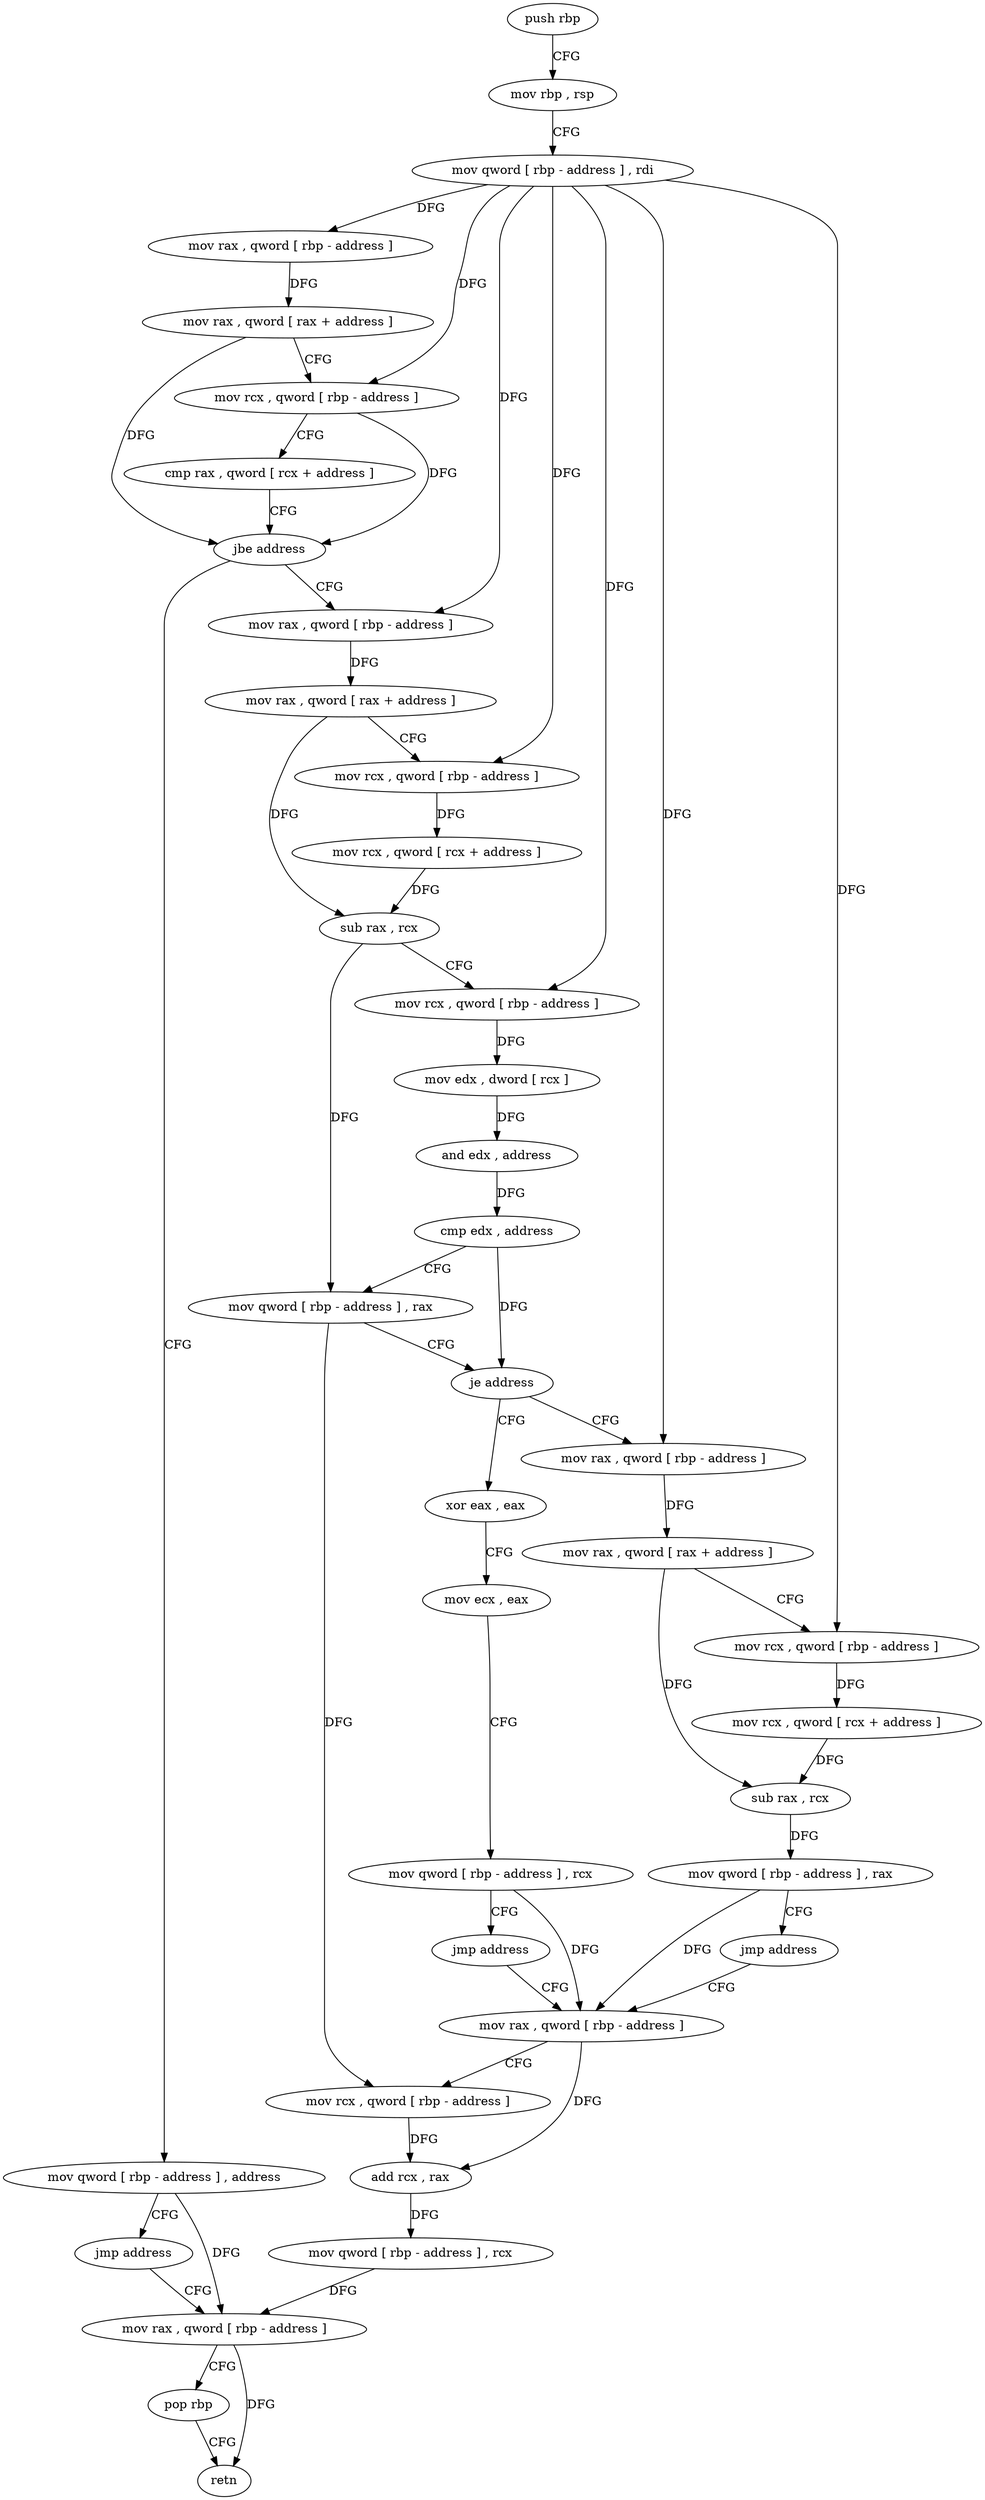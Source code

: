 digraph "func" {
"4258544" [label = "push rbp" ]
"4258545" [label = "mov rbp , rsp" ]
"4258548" [label = "mov qword [ rbp - address ] , rdi" ]
"4258552" [label = "mov rax , qword [ rbp - address ]" ]
"4258556" [label = "mov rax , qword [ rax + address ]" ]
"4258560" [label = "mov rcx , qword [ rbp - address ]" ]
"4258564" [label = "cmp rax , qword [ rcx + address ]" ]
"4258568" [label = "jbe address" ]
"4258587" [label = "mov rax , qword [ rbp - address ]" ]
"4258574" [label = "mov qword [ rbp - address ] , address" ]
"4258591" [label = "mov rax , qword [ rax + address ]" ]
"4258595" [label = "mov rcx , qword [ rbp - address ]" ]
"4258599" [label = "mov rcx , qword [ rcx + address ]" ]
"4258603" [label = "sub rax , rcx" ]
"4258606" [label = "mov rcx , qword [ rbp - address ]" ]
"4258610" [label = "mov edx , dword [ rcx ]" ]
"4258612" [label = "and edx , address" ]
"4258618" [label = "cmp edx , address" ]
"4258621" [label = "mov qword [ rbp - address ] , rax" ]
"4258625" [label = "je address" ]
"4258659" [label = "xor eax , eax" ]
"4258631" [label = "mov rax , qword [ rbp - address ]" ]
"4258582" [label = "jmp address" ]
"4258687" [label = "mov rax , qword [ rbp - address ]" ]
"4258661" [label = "mov ecx , eax" ]
"4258663" [label = "mov qword [ rbp - address ] , rcx" ]
"4258667" [label = "jmp address" ]
"4258672" [label = "mov rax , qword [ rbp - address ]" ]
"4258635" [label = "mov rax , qword [ rax + address ]" ]
"4258639" [label = "mov rcx , qword [ rbp - address ]" ]
"4258643" [label = "mov rcx , qword [ rcx + address ]" ]
"4258647" [label = "sub rax , rcx" ]
"4258650" [label = "mov qword [ rbp - address ] , rax" ]
"4258654" [label = "jmp address" ]
"4258691" [label = "pop rbp" ]
"4258692" [label = "retn" ]
"4258676" [label = "mov rcx , qword [ rbp - address ]" ]
"4258680" [label = "add rcx , rax" ]
"4258683" [label = "mov qword [ rbp - address ] , rcx" ]
"4258544" -> "4258545" [ label = "CFG" ]
"4258545" -> "4258548" [ label = "CFG" ]
"4258548" -> "4258552" [ label = "DFG" ]
"4258548" -> "4258560" [ label = "DFG" ]
"4258548" -> "4258587" [ label = "DFG" ]
"4258548" -> "4258595" [ label = "DFG" ]
"4258548" -> "4258606" [ label = "DFG" ]
"4258548" -> "4258631" [ label = "DFG" ]
"4258548" -> "4258639" [ label = "DFG" ]
"4258552" -> "4258556" [ label = "DFG" ]
"4258556" -> "4258560" [ label = "CFG" ]
"4258556" -> "4258568" [ label = "DFG" ]
"4258560" -> "4258564" [ label = "CFG" ]
"4258560" -> "4258568" [ label = "DFG" ]
"4258564" -> "4258568" [ label = "CFG" ]
"4258568" -> "4258587" [ label = "CFG" ]
"4258568" -> "4258574" [ label = "CFG" ]
"4258587" -> "4258591" [ label = "DFG" ]
"4258574" -> "4258582" [ label = "CFG" ]
"4258574" -> "4258687" [ label = "DFG" ]
"4258591" -> "4258595" [ label = "CFG" ]
"4258591" -> "4258603" [ label = "DFG" ]
"4258595" -> "4258599" [ label = "DFG" ]
"4258599" -> "4258603" [ label = "DFG" ]
"4258603" -> "4258606" [ label = "CFG" ]
"4258603" -> "4258621" [ label = "DFG" ]
"4258606" -> "4258610" [ label = "DFG" ]
"4258610" -> "4258612" [ label = "DFG" ]
"4258612" -> "4258618" [ label = "DFG" ]
"4258618" -> "4258621" [ label = "CFG" ]
"4258618" -> "4258625" [ label = "DFG" ]
"4258621" -> "4258625" [ label = "CFG" ]
"4258621" -> "4258676" [ label = "DFG" ]
"4258625" -> "4258659" [ label = "CFG" ]
"4258625" -> "4258631" [ label = "CFG" ]
"4258659" -> "4258661" [ label = "CFG" ]
"4258631" -> "4258635" [ label = "DFG" ]
"4258582" -> "4258687" [ label = "CFG" ]
"4258687" -> "4258691" [ label = "CFG" ]
"4258687" -> "4258692" [ label = "DFG" ]
"4258661" -> "4258663" [ label = "CFG" ]
"4258663" -> "4258667" [ label = "CFG" ]
"4258663" -> "4258672" [ label = "DFG" ]
"4258667" -> "4258672" [ label = "CFG" ]
"4258672" -> "4258676" [ label = "CFG" ]
"4258672" -> "4258680" [ label = "DFG" ]
"4258635" -> "4258639" [ label = "CFG" ]
"4258635" -> "4258647" [ label = "DFG" ]
"4258639" -> "4258643" [ label = "DFG" ]
"4258643" -> "4258647" [ label = "DFG" ]
"4258647" -> "4258650" [ label = "DFG" ]
"4258650" -> "4258654" [ label = "CFG" ]
"4258650" -> "4258672" [ label = "DFG" ]
"4258654" -> "4258672" [ label = "CFG" ]
"4258691" -> "4258692" [ label = "CFG" ]
"4258676" -> "4258680" [ label = "DFG" ]
"4258680" -> "4258683" [ label = "DFG" ]
"4258683" -> "4258687" [ label = "DFG" ]
}

